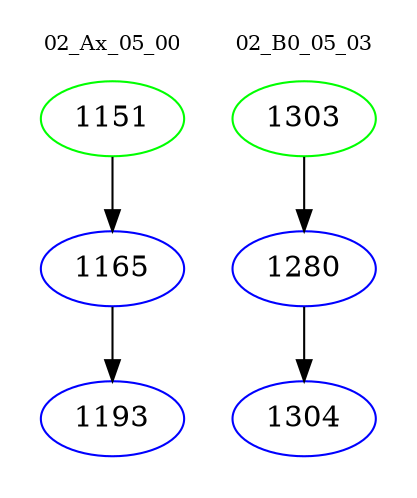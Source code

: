 digraph{
subgraph cluster_0 {
color = white
label = "02_Ax_05_00";
fontsize=10;
T0_1151 [label="1151", color="green"]
T0_1151 -> T0_1165 [color="black"]
T0_1165 [label="1165", color="blue"]
T0_1165 -> T0_1193 [color="black"]
T0_1193 [label="1193", color="blue"]
}
subgraph cluster_1 {
color = white
label = "02_B0_05_03";
fontsize=10;
T1_1303 [label="1303", color="green"]
T1_1303 -> T1_1280 [color="black"]
T1_1280 [label="1280", color="blue"]
T1_1280 -> T1_1304 [color="black"]
T1_1304 [label="1304", color="blue"]
}
}
